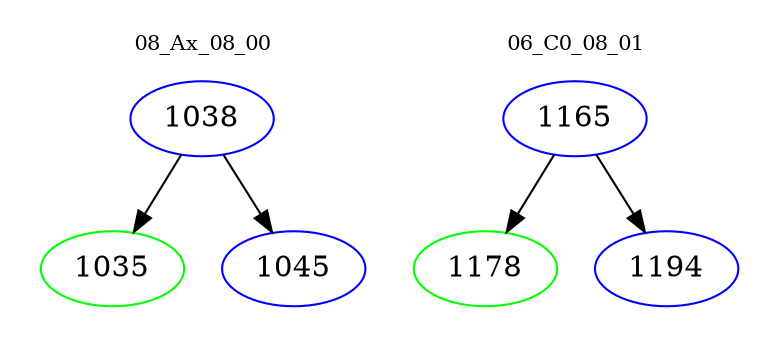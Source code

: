 digraph{
subgraph cluster_0 {
color = white
label = "08_Ax_08_00";
fontsize=10;
T0_1038 [label="1038", color="blue"]
T0_1038 -> T0_1035 [color="black"]
T0_1035 [label="1035", color="green"]
T0_1038 -> T0_1045 [color="black"]
T0_1045 [label="1045", color="blue"]
}
subgraph cluster_1 {
color = white
label = "06_C0_08_01";
fontsize=10;
T1_1165 [label="1165", color="blue"]
T1_1165 -> T1_1178 [color="black"]
T1_1178 [label="1178", color="green"]
T1_1165 -> T1_1194 [color="black"]
T1_1194 [label="1194", color="blue"]
}
}
